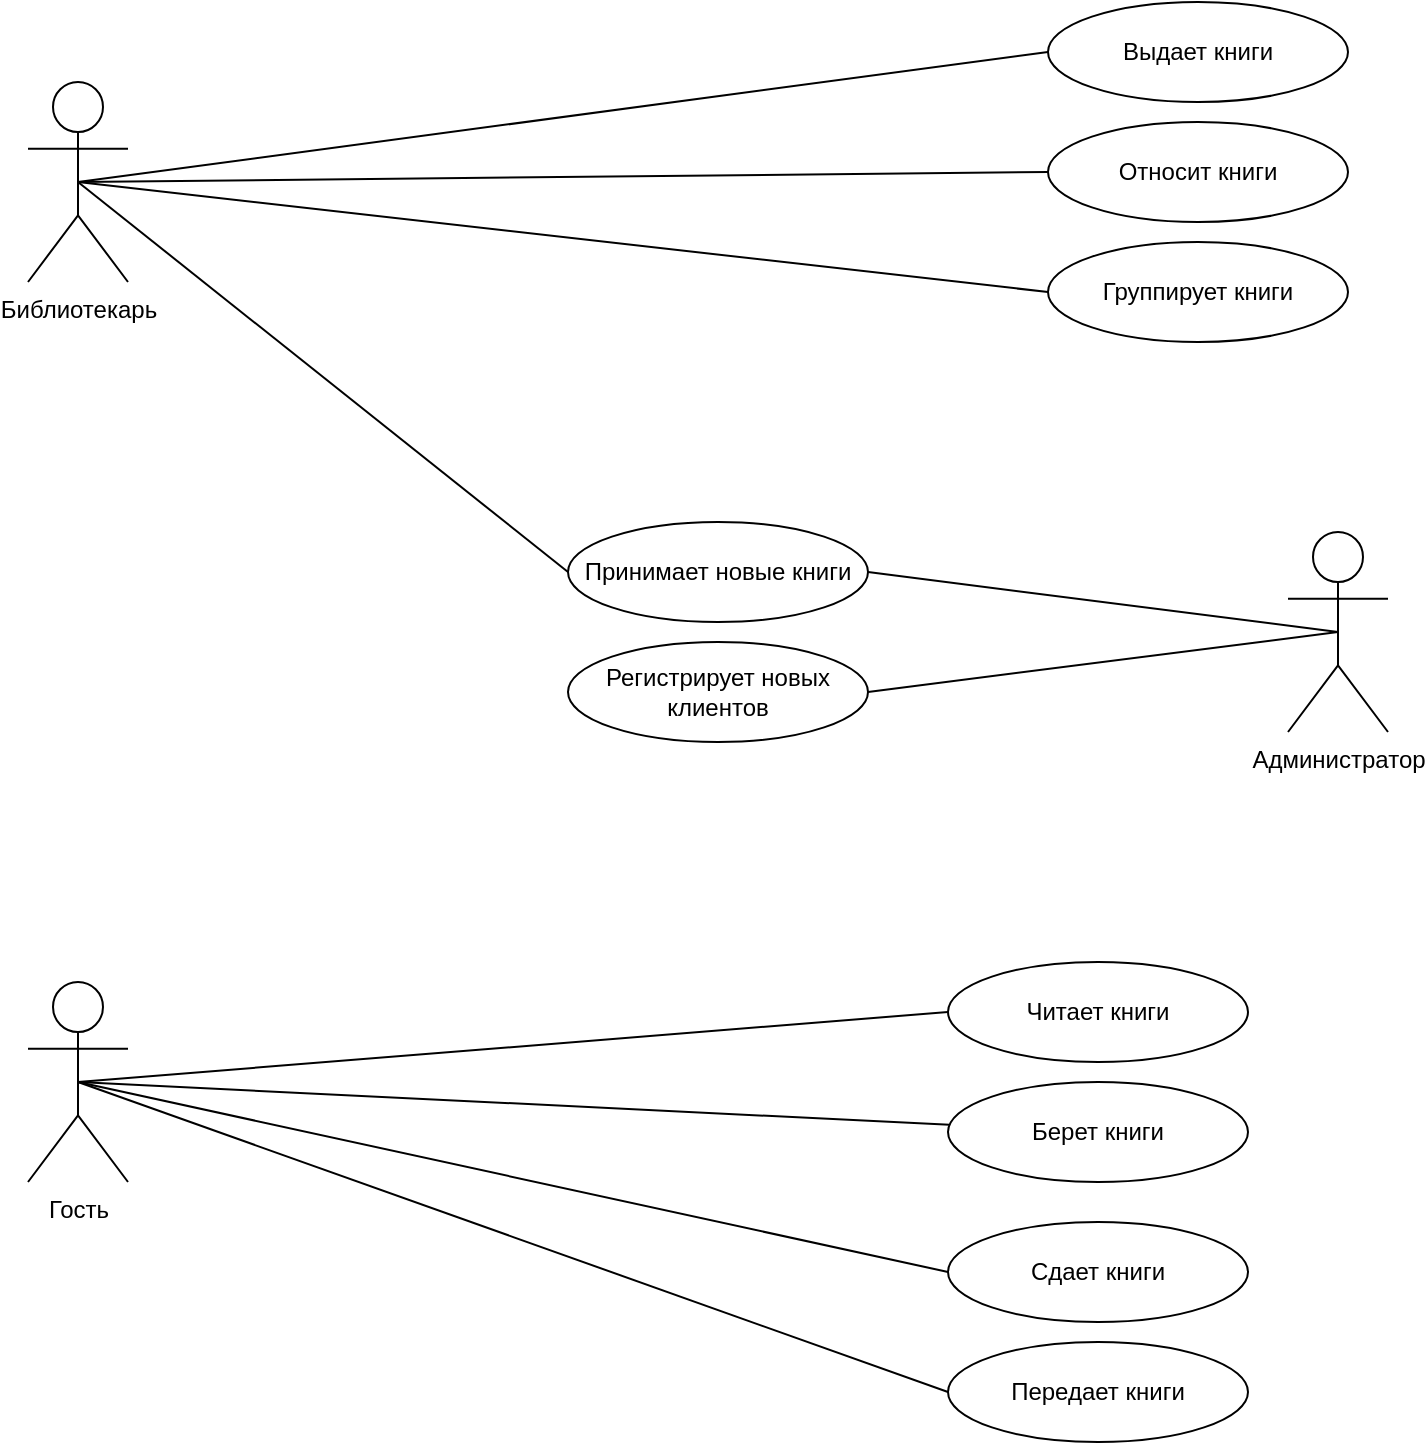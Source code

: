 <mxfile version="15.4.0" type="device"><diagram id="2-7JCvrZ_DNlj0rMEWUe" name="Page-1"><mxGraphModel dx="1086" dy="806" grid="1" gridSize="10" guides="1" tooltips="1" connect="1" arrows="1" fold="1" page="1" pageScale="1" pageWidth="827" pageHeight="1169" math="0" shadow="0"><root><mxCell id="0"/><mxCell id="1" parent="0"/><mxCell id="yjR7JyXnR5S4nvG7wmXT-1" value="Библиотекарь" style="shape=umlActor;verticalLabelPosition=bottom;verticalAlign=top;html=1;outlineConnect=0;" parent="1" vertex="1"><mxGeometry x="100" y="50" width="50" height="100" as="geometry"/></mxCell><mxCell id="yjR7JyXnR5S4nvG7wmXT-2" value="Администратор" style="shape=umlActor;verticalLabelPosition=bottom;verticalAlign=top;html=1;outlineConnect=0;" parent="1" vertex="1"><mxGeometry x="730" y="275" width="50" height="100" as="geometry"/></mxCell><mxCell id="yjR7JyXnR5S4nvG7wmXT-3" value="Гость" style="shape=umlActor;verticalLabelPosition=bottom;verticalAlign=top;html=1;outlineConnect=0;" parent="1" vertex="1"><mxGeometry x="100" y="500" width="50" height="100" as="geometry"/></mxCell><mxCell id="yjR7JyXnR5S4nvG7wmXT-10" value="Читает книги" style="ellipse;whiteSpace=wrap;html=1;" parent="1" vertex="1"><mxGeometry x="560" y="490" width="150" height="50" as="geometry"/></mxCell><mxCell id="yjR7JyXnR5S4nvG7wmXT-11" value="Берет книги" style="ellipse;whiteSpace=wrap;html=1;" parent="1" vertex="1"><mxGeometry x="560" y="550" width="150" height="50" as="geometry"/></mxCell><mxCell id="yjR7JyXnR5S4nvG7wmXT-12" value="Сдает книги" style="ellipse;whiteSpace=wrap;html=1;" parent="1" vertex="1"><mxGeometry x="560" y="620" width="150" height="50" as="geometry"/></mxCell><mxCell id="yjR7JyXnR5S4nvG7wmXT-13" value="Передает книги" style="ellipse;whiteSpace=wrap;html=1;" parent="1" vertex="1"><mxGeometry x="560" y="680" width="150" height="50" as="geometry"/></mxCell><mxCell id="yjR7JyXnR5S4nvG7wmXT-14" value="Принимает новые книги" style="ellipse;whiteSpace=wrap;html=1;" parent="1" vertex="1"><mxGeometry x="370" y="270" width="150" height="50" as="geometry"/></mxCell><mxCell id="yjR7JyXnR5S4nvG7wmXT-25" style="edgeStyle=orthogonalEdgeStyle;rounded=0;orthogonalLoop=1;jettySize=auto;html=1;exitX=0;exitY=0.5;exitDx=0;exitDy=0;entryX=0;entryY=0.5;entryDx=0;entryDy=0;" parent="1" source="yjR7JyXnR5S4nvG7wmXT-15" target="yjR7JyXnR5S4nvG7wmXT-15" edge="1"><mxGeometry relative="1" as="geometry"><mxPoint x="370" y="365" as="targetPoint"/></mxGeometry></mxCell><mxCell id="yjR7JyXnR5S4nvG7wmXT-15" value="Регистрирует новых клиентов" style="ellipse;whiteSpace=wrap;html=1;" parent="1" vertex="1"><mxGeometry x="370" y="330" width="150" height="50" as="geometry"/></mxCell><mxCell id="yjR7JyXnR5S4nvG7wmXT-16" value="Выдает книги" style="ellipse;whiteSpace=wrap;html=1;" parent="1" vertex="1"><mxGeometry x="610" y="10" width="150" height="50" as="geometry"/></mxCell><mxCell id="yjR7JyXnR5S4nvG7wmXT-17" value="Относит книги" style="ellipse;whiteSpace=wrap;html=1;" parent="1" vertex="1"><mxGeometry x="610" y="70" width="150" height="50" as="geometry"/></mxCell><mxCell id="yjR7JyXnR5S4nvG7wmXT-19" value="Группирует книги" style="ellipse;whiteSpace=wrap;html=1;" parent="1" vertex="1"><mxGeometry x="610" y="130" width="150" height="50" as="geometry"/></mxCell><mxCell id="yjR7JyXnR5S4nvG7wmXT-24" value="" style="endArrow=none;html=1;entryX=0;entryY=0.5;entryDx=0;entryDy=0;exitX=0.5;exitY=0.5;exitDx=0;exitDy=0;exitPerimeter=0;" parent="1" target="yjR7JyXnR5S4nvG7wmXT-14" edge="1" source="yjR7JyXnR5S4nvG7wmXT-1"><mxGeometry width="50" height="50" relative="1" as="geometry"><mxPoint x="170" y="120" as="sourcePoint"/><mxPoint x="370" y="365" as="targetPoint"/></mxGeometry></mxCell><mxCell id="yjR7JyXnR5S4nvG7wmXT-26" value="" style="endArrow=none;html=1;exitX=0.5;exitY=0.5;exitDx=0;exitDy=0;exitPerimeter=0;entryX=0;entryY=0.5;entryDx=0;entryDy=0;" parent="1" target="yjR7JyXnR5S4nvG7wmXT-19" edge="1" source="yjR7JyXnR5S4nvG7wmXT-1"><mxGeometry width="50" height="50" relative="1" as="geometry"><mxPoint x="130" y="100" as="sourcePoint"/><mxPoint x="610" y="155" as="targetPoint"/></mxGeometry></mxCell><mxCell id="yjR7JyXnR5S4nvG7wmXT-27" value="" style="endArrow=none;html=1;entryX=0;entryY=0.5;entryDx=0;entryDy=0;exitX=0.5;exitY=0.5;exitDx=0;exitDy=0;exitPerimeter=0;" parent="1" target="yjR7JyXnR5S4nvG7wmXT-17" edge="1" source="yjR7JyXnR5S4nvG7wmXT-1"><mxGeometry width="50" height="50" relative="1" as="geometry"><mxPoint x="170" y="120" as="sourcePoint"/><mxPoint x="370" y="365" as="targetPoint"/></mxGeometry></mxCell><mxCell id="yjR7JyXnR5S4nvG7wmXT-28" value="" style="endArrow=none;html=1;entryX=0;entryY=0.5;entryDx=0;entryDy=0;exitX=0.5;exitY=0.5;exitDx=0;exitDy=0;exitPerimeter=0;" parent="1" target="yjR7JyXnR5S4nvG7wmXT-16" edge="1" source="yjR7JyXnR5S4nvG7wmXT-1"><mxGeometry width="50" height="50" relative="1" as="geometry"><mxPoint x="170" y="120" as="sourcePoint"/><mxPoint x="370" y="365" as="targetPoint"/></mxGeometry></mxCell><mxCell id="yjR7JyXnR5S4nvG7wmXT-29" value="" style="endArrow=none;html=1;exitX=1;exitY=0.5;exitDx=0;exitDy=0;entryX=0.5;entryY=0.5;entryDx=0;entryDy=0;entryPerimeter=0;" parent="1" source="yjR7JyXnR5S4nvG7wmXT-15" edge="1" target="yjR7JyXnR5S4nvG7wmXT-2"><mxGeometry width="50" height="50" relative="1" as="geometry"><mxPoint x="520" y="370" as="sourcePoint"/><mxPoint x="750" y="330" as="targetPoint"/></mxGeometry></mxCell><mxCell id="yjR7JyXnR5S4nvG7wmXT-30" value="" style="endArrow=none;html=1;exitX=1;exitY=0.5;exitDx=0;exitDy=0;entryX=0.5;entryY=0.5;entryDx=0;entryDy=0;entryPerimeter=0;" parent="1" source="yjR7JyXnR5S4nvG7wmXT-14" edge="1" target="yjR7JyXnR5S4nvG7wmXT-2"><mxGeometry width="50" height="50" relative="1" as="geometry"><mxPoint x="520" y="360" as="sourcePoint"/><mxPoint x="730" y="330" as="targetPoint"/></mxGeometry></mxCell><mxCell id="yjR7JyXnR5S4nvG7wmXT-31" value="" style="endArrow=none;html=1;entryX=0;entryY=0.5;entryDx=0;entryDy=0;exitX=0.5;exitY=0.5;exitDx=0;exitDy=0;exitPerimeter=0;" parent="1" target="yjR7JyXnR5S4nvG7wmXT-10" edge="1" source="yjR7JyXnR5S4nvG7wmXT-3"><mxGeometry width="50" height="50" relative="1" as="geometry"><mxPoint x="160" y="560" as="sourcePoint"/><mxPoint x="440" y="370" as="targetPoint"/></mxGeometry></mxCell><mxCell id="yjR7JyXnR5S4nvG7wmXT-32" value="" style="endArrow=none;html=1;exitX=0.5;exitY=0.5;exitDx=0;exitDy=0;exitPerimeter=0;" parent="1" target="yjR7JyXnR5S4nvG7wmXT-11" edge="1" source="yjR7JyXnR5S4nvG7wmXT-3"><mxGeometry width="50" height="50" relative="1" as="geometry"><mxPoint x="159" y="562" as="sourcePoint"/><mxPoint x="560" y="510" as="targetPoint"/></mxGeometry></mxCell><mxCell id="yjR7JyXnR5S4nvG7wmXT-33" value="" style="endArrow=none;html=1;entryX=0;entryY=0.5;entryDx=0;entryDy=0;exitX=0.5;exitY=0.5;exitDx=0;exitDy=0;exitPerimeter=0;" parent="1" target="yjR7JyXnR5S4nvG7wmXT-12" edge="1" source="yjR7JyXnR5S4nvG7wmXT-3"><mxGeometry width="50" height="50" relative="1" as="geometry"><mxPoint x="158.95" y="562" as="sourcePoint"/><mxPoint x="550" y="640" as="targetPoint"/></mxGeometry></mxCell><mxCell id="yjR7JyXnR5S4nvG7wmXT-34" value="" style="endArrow=none;html=1;entryX=0;entryY=0.5;entryDx=0;entryDy=0;exitX=0.5;exitY=0.5;exitDx=0;exitDy=0;exitPerimeter=0;" parent="1" target="yjR7JyXnR5S4nvG7wmXT-13" edge="1" source="yjR7JyXnR5S4nvG7wmXT-3"><mxGeometry width="50" height="50" relative="1" as="geometry"><mxPoint x="158.95" y="562" as="sourcePoint"/><mxPoint x="560" y="510" as="targetPoint"/><Array as="points"/></mxGeometry></mxCell></root></mxGraphModel></diagram></mxfile>